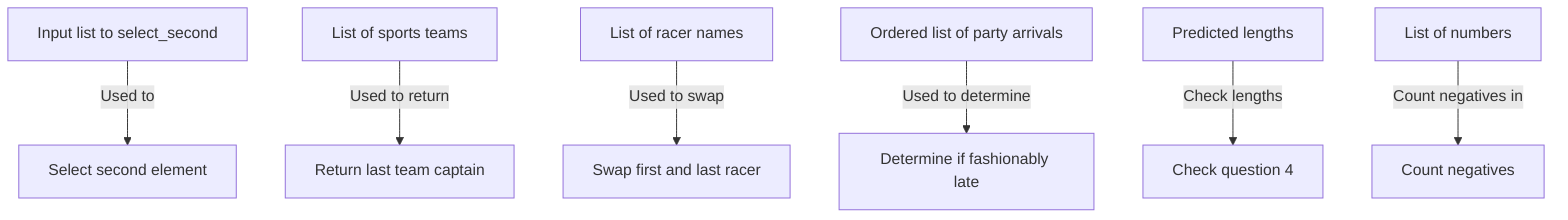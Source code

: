 %% This is a workflow for the notebook 2282719.ipynb
flowchart TD
    %% Input list to the select_second function
    L["Input list to select_second"]
    
    %% List of sports teams passed to losing_team_captain
    teams["List of sports teams"]
    
    %% List of racer names for purple_shell function
    racers["List of racer names"]
    
    %% Ordered list of party arrivals for fashionably_late function
    arrivals["Ordered list of party arrivals"]
    
    %% Manually defined list of lengths
    lengths["Predicted lengths"]
    
    %% List of numbers to count negatives
    nums["List of numbers"]

    %% Data flow for select_second
    L -->|Used to| select_second["Select second element"]
    
    %% Data flow for losing_team_captain
    teams -->|Used to return| losing_team_captain["Return last team captain"]
    
    %% Data flow for purple_shell
    racers -->|Used to swap| purple_shell["Swap first and last racer"]
    
    %% Data flow for fashionably_late
    arrivals -->|Used to determine| fashionably_late["Determine if fashionably late"]
    
    %% Flow for lengths usage
    lengths -->|Check lengths| check_lengths["Check question 4"]
    
    %% Data flow for count_negatives
    nums -->|Count negatives in| count_negatives["Count negatives"]